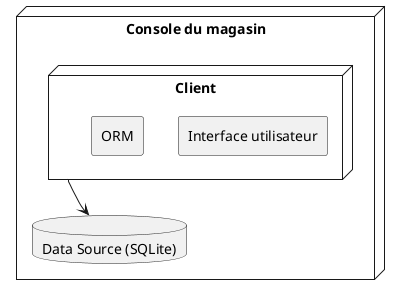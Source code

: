 @startuml
skinparam componentStyle rectangle

node "Console du magasin" {
  
  node "Client" {
    component "Interface utilisateur"
    component "ORM"
  }

  database "Data Source (SQLite)" as DB
}

"Client" --> DB
@enduml